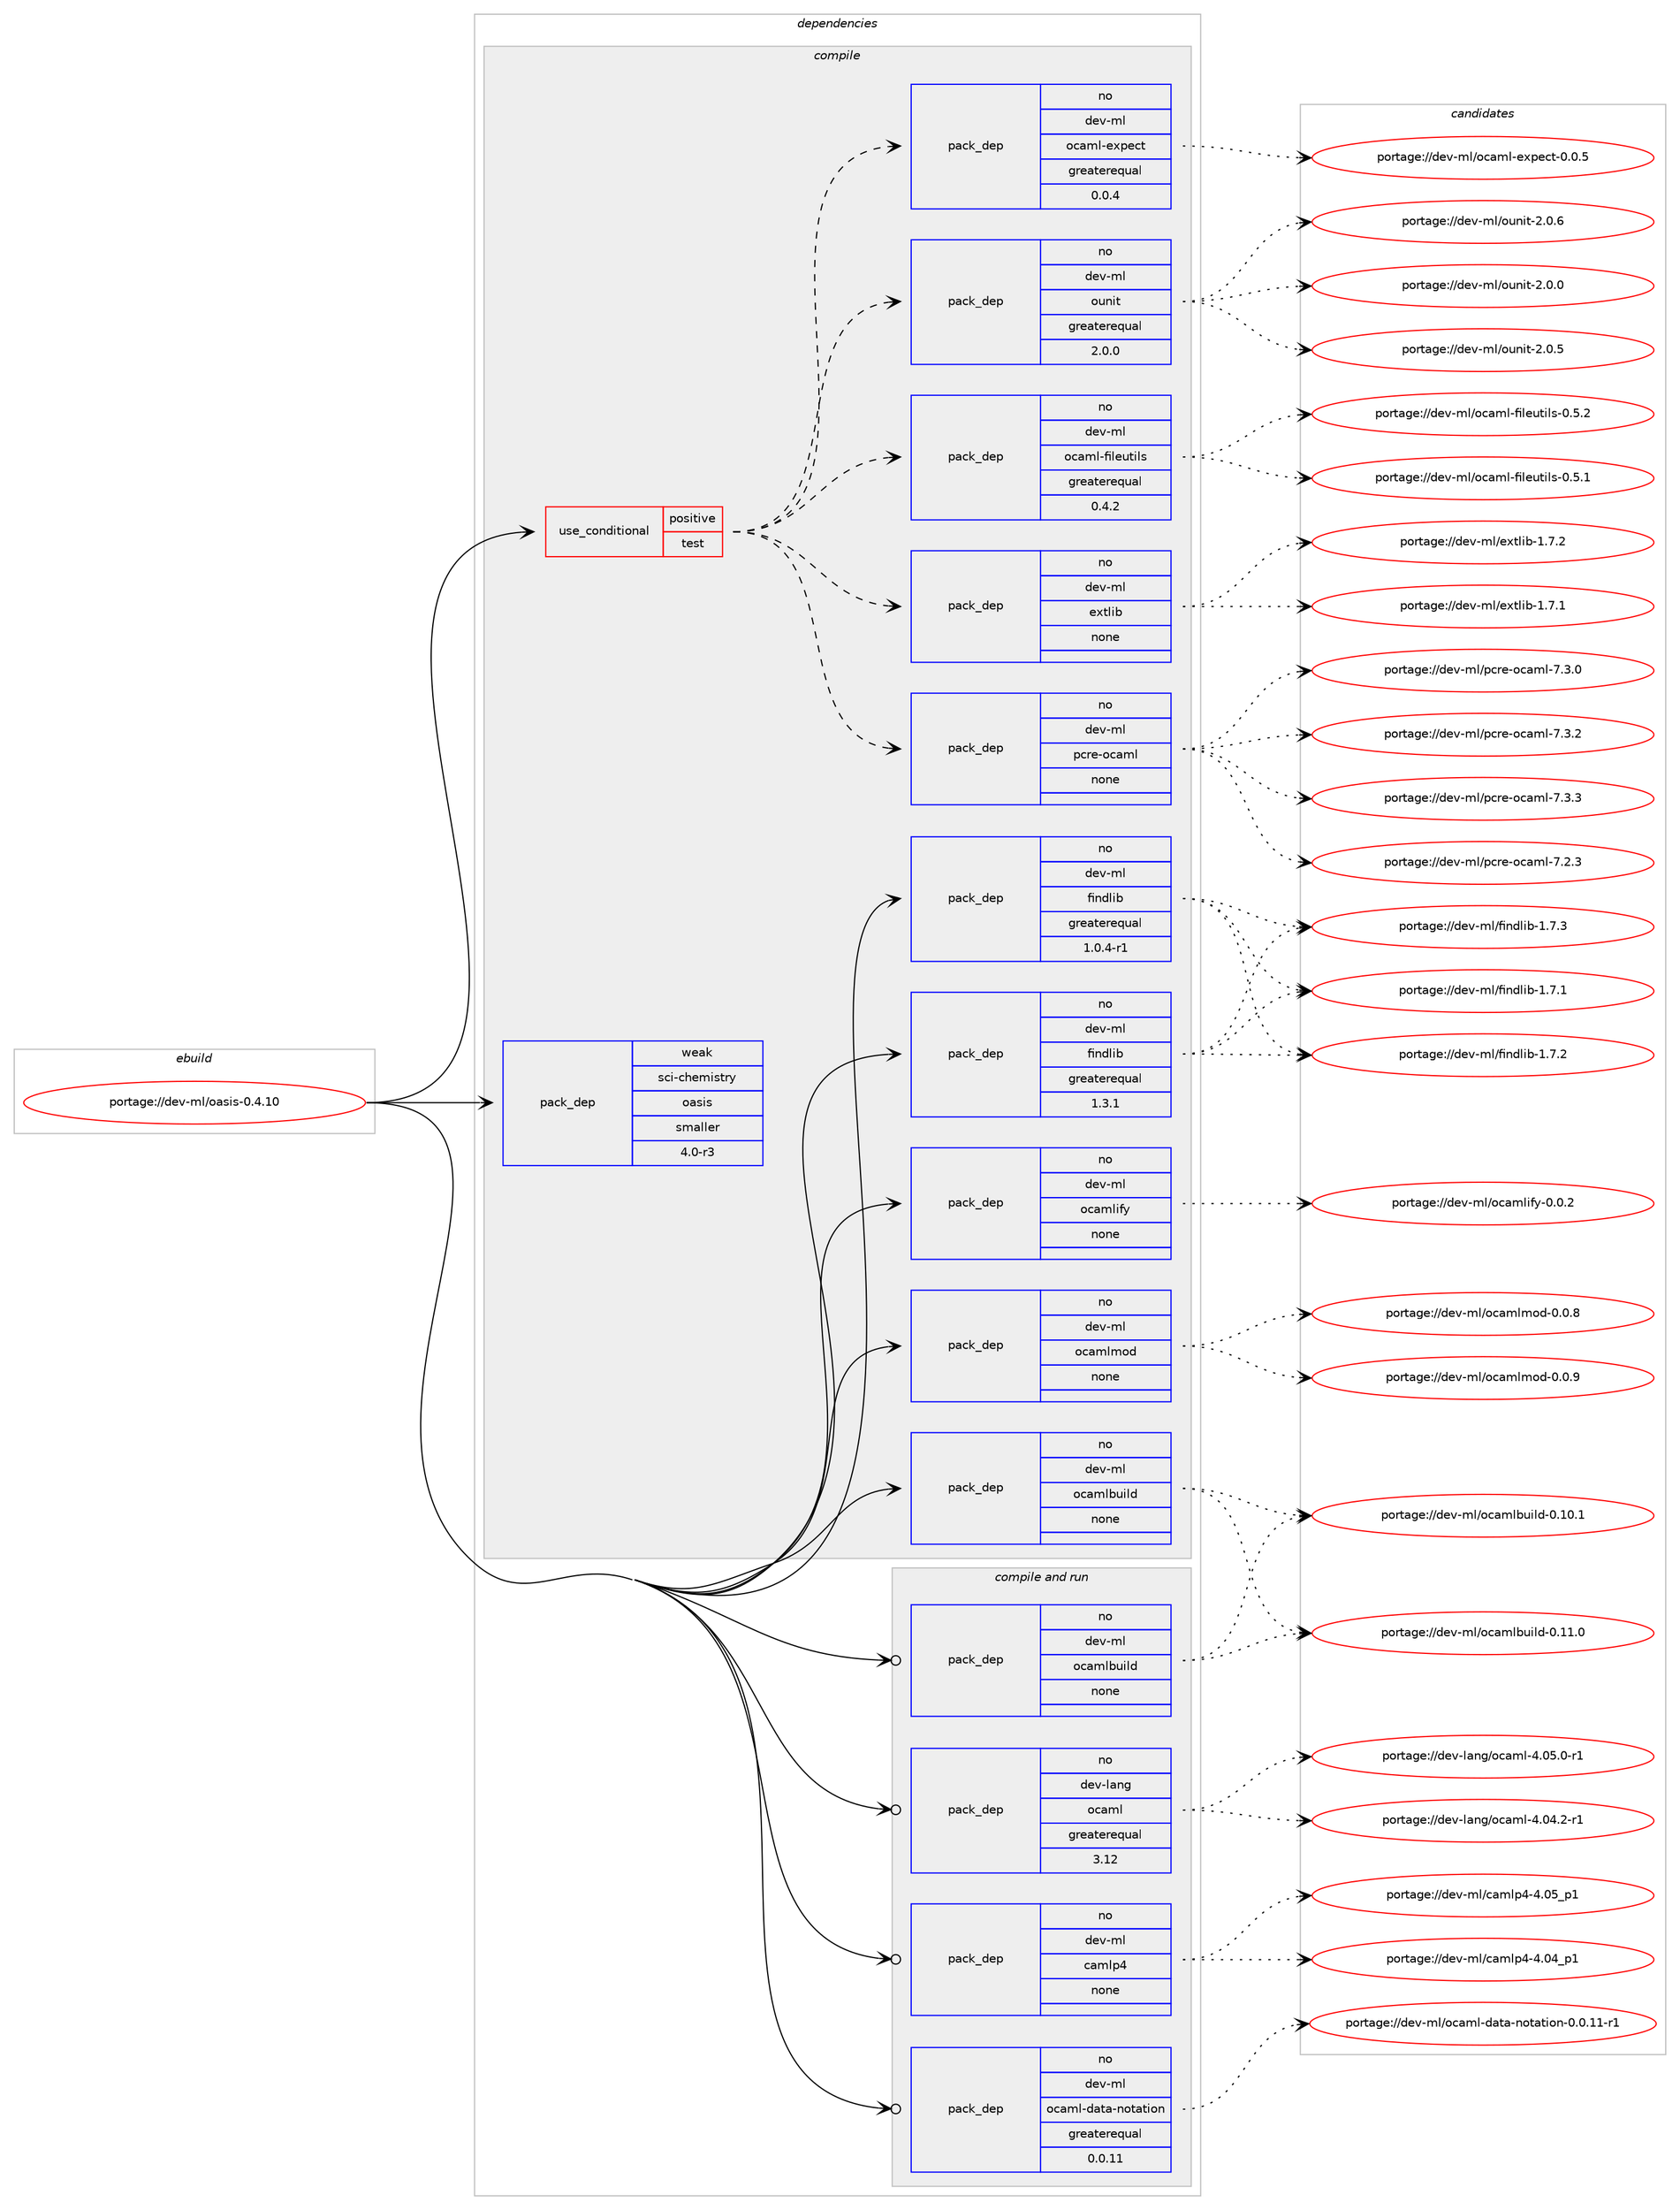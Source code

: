 digraph prolog {

# *************
# Graph options
# *************

newrank=true;
concentrate=true;
compound=true;
graph [rankdir=LR,fontname=Helvetica,fontsize=10,ranksep=1.5];#, ranksep=2.5, nodesep=0.2];
edge  [arrowhead=vee];
node  [fontname=Helvetica,fontsize=10];

# **********
# The ebuild
# **********

subgraph cluster_leftcol {
color=gray;
rank=same;
label=<<i>ebuild</i>>;
id [label="portage://dev-ml/oasis-0.4.10", color=red, width=4, href="../dev-ml/oasis-0.4.10.svg"];
}

# ****************
# The dependencies
# ****************

subgraph cluster_midcol {
color=gray;
label=<<i>dependencies</i>>;
subgraph cluster_compile {
fillcolor="#eeeeee";
style=filled;
label=<<i>compile</i>>;
subgraph cond22417 {
dependency106826 [label=<<TABLE BORDER="0" CELLBORDER="1" CELLSPACING="0" CELLPADDING="4"><TR><TD ROWSPAN="3" CELLPADDING="10">use_conditional</TD></TR><TR><TD>positive</TD></TR><TR><TD>test</TD></TR></TABLE>>, shape=none, color=red];
subgraph pack81248 {
dependency106827 [label=<<TABLE BORDER="0" CELLBORDER="1" CELLSPACING="0" CELLPADDING="4" WIDTH="220"><TR><TD ROWSPAN="6" CELLPADDING="30">pack_dep</TD></TR><TR><TD WIDTH="110">no</TD></TR><TR><TD>dev-ml</TD></TR><TR><TD>ocaml-fileutils</TD></TR><TR><TD>greaterequal</TD></TR><TR><TD>0.4.2</TD></TR></TABLE>>, shape=none, color=blue];
}
dependency106826:e -> dependency106827:w [weight=20,style="dashed",arrowhead="vee"];
subgraph pack81249 {
dependency106828 [label=<<TABLE BORDER="0" CELLBORDER="1" CELLSPACING="0" CELLPADDING="4" WIDTH="220"><TR><TD ROWSPAN="6" CELLPADDING="30">pack_dep</TD></TR><TR><TD WIDTH="110">no</TD></TR><TR><TD>dev-ml</TD></TR><TR><TD>ounit</TD></TR><TR><TD>greaterequal</TD></TR><TR><TD>2.0.0</TD></TR></TABLE>>, shape=none, color=blue];
}
dependency106826:e -> dependency106828:w [weight=20,style="dashed",arrowhead="vee"];
subgraph pack81250 {
dependency106829 [label=<<TABLE BORDER="0" CELLBORDER="1" CELLSPACING="0" CELLPADDING="4" WIDTH="220"><TR><TD ROWSPAN="6" CELLPADDING="30">pack_dep</TD></TR><TR><TD WIDTH="110">no</TD></TR><TR><TD>dev-ml</TD></TR><TR><TD>ocaml-expect</TD></TR><TR><TD>greaterequal</TD></TR><TR><TD>0.0.4</TD></TR></TABLE>>, shape=none, color=blue];
}
dependency106826:e -> dependency106829:w [weight=20,style="dashed",arrowhead="vee"];
subgraph pack81251 {
dependency106830 [label=<<TABLE BORDER="0" CELLBORDER="1" CELLSPACING="0" CELLPADDING="4" WIDTH="220"><TR><TD ROWSPAN="6" CELLPADDING="30">pack_dep</TD></TR><TR><TD WIDTH="110">no</TD></TR><TR><TD>dev-ml</TD></TR><TR><TD>pcre-ocaml</TD></TR><TR><TD>none</TD></TR><TR><TD></TD></TR></TABLE>>, shape=none, color=blue];
}
dependency106826:e -> dependency106830:w [weight=20,style="dashed",arrowhead="vee"];
subgraph pack81252 {
dependency106831 [label=<<TABLE BORDER="0" CELLBORDER="1" CELLSPACING="0" CELLPADDING="4" WIDTH="220"><TR><TD ROWSPAN="6" CELLPADDING="30">pack_dep</TD></TR><TR><TD WIDTH="110">no</TD></TR><TR><TD>dev-ml</TD></TR><TR><TD>extlib</TD></TR><TR><TD>none</TD></TR><TR><TD></TD></TR></TABLE>>, shape=none, color=blue];
}
dependency106826:e -> dependency106831:w [weight=20,style="dashed",arrowhead="vee"];
}
id:e -> dependency106826:w [weight=20,style="solid",arrowhead="vee"];
subgraph pack81253 {
dependency106832 [label=<<TABLE BORDER="0" CELLBORDER="1" CELLSPACING="0" CELLPADDING="4" WIDTH="220"><TR><TD ROWSPAN="6" CELLPADDING="30">pack_dep</TD></TR><TR><TD WIDTH="110">no</TD></TR><TR><TD>dev-ml</TD></TR><TR><TD>findlib</TD></TR><TR><TD>greaterequal</TD></TR><TR><TD>1.0.4-r1</TD></TR></TABLE>>, shape=none, color=blue];
}
id:e -> dependency106832:w [weight=20,style="solid",arrowhead="vee"];
subgraph pack81254 {
dependency106833 [label=<<TABLE BORDER="0" CELLBORDER="1" CELLSPACING="0" CELLPADDING="4" WIDTH="220"><TR><TD ROWSPAN="6" CELLPADDING="30">pack_dep</TD></TR><TR><TD WIDTH="110">no</TD></TR><TR><TD>dev-ml</TD></TR><TR><TD>findlib</TD></TR><TR><TD>greaterequal</TD></TR><TR><TD>1.3.1</TD></TR></TABLE>>, shape=none, color=blue];
}
id:e -> dependency106833:w [weight=20,style="solid",arrowhead="vee"];
subgraph pack81255 {
dependency106834 [label=<<TABLE BORDER="0" CELLBORDER="1" CELLSPACING="0" CELLPADDING="4" WIDTH="220"><TR><TD ROWSPAN="6" CELLPADDING="30">pack_dep</TD></TR><TR><TD WIDTH="110">no</TD></TR><TR><TD>dev-ml</TD></TR><TR><TD>ocamlbuild</TD></TR><TR><TD>none</TD></TR><TR><TD></TD></TR></TABLE>>, shape=none, color=blue];
}
id:e -> dependency106834:w [weight=20,style="solid",arrowhead="vee"];
subgraph pack81256 {
dependency106835 [label=<<TABLE BORDER="0" CELLBORDER="1" CELLSPACING="0" CELLPADDING="4" WIDTH="220"><TR><TD ROWSPAN="6" CELLPADDING="30">pack_dep</TD></TR><TR><TD WIDTH="110">no</TD></TR><TR><TD>dev-ml</TD></TR><TR><TD>ocamlify</TD></TR><TR><TD>none</TD></TR><TR><TD></TD></TR></TABLE>>, shape=none, color=blue];
}
id:e -> dependency106835:w [weight=20,style="solid",arrowhead="vee"];
subgraph pack81257 {
dependency106836 [label=<<TABLE BORDER="0" CELLBORDER="1" CELLSPACING="0" CELLPADDING="4" WIDTH="220"><TR><TD ROWSPAN="6" CELLPADDING="30">pack_dep</TD></TR><TR><TD WIDTH="110">no</TD></TR><TR><TD>dev-ml</TD></TR><TR><TD>ocamlmod</TD></TR><TR><TD>none</TD></TR><TR><TD></TD></TR></TABLE>>, shape=none, color=blue];
}
id:e -> dependency106836:w [weight=20,style="solid",arrowhead="vee"];
subgraph pack81258 {
dependency106837 [label=<<TABLE BORDER="0" CELLBORDER="1" CELLSPACING="0" CELLPADDING="4" WIDTH="220"><TR><TD ROWSPAN="6" CELLPADDING="30">pack_dep</TD></TR><TR><TD WIDTH="110">weak</TD></TR><TR><TD>sci-chemistry</TD></TR><TR><TD>oasis</TD></TR><TR><TD>smaller</TD></TR><TR><TD>4.0-r3</TD></TR></TABLE>>, shape=none, color=blue];
}
id:e -> dependency106837:w [weight=20,style="solid",arrowhead="vee"];
}
subgraph cluster_compileandrun {
fillcolor="#eeeeee";
style=filled;
label=<<i>compile and run</i>>;
subgraph pack81259 {
dependency106838 [label=<<TABLE BORDER="0" CELLBORDER="1" CELLSPACING="0" CELLPADDING="4" WIDTH="220"><TR><TD ROWSPAN="6" CELLPADDING="30">pack_dep</TD></TR><TR><TD WIDTH="110">no</TD></TR><TR><TD>dev-lang</TD></TR><TR><TD>ocaml</TD></TR><TR><TD>greaterequal</TD></TR><TR><TD>3.12</TD></TR></TABLE>>, shape=none, color=blue];
}
id:e -> dependency106838:w [weight=20,style="solid",arrowhead="odotvee"];
subgraph pack81260 {
dependency106839 [label=<<TABLE BORDER="0" CELLBORDER="1" CELLSPACING="0" CELLPADDING="4" WIDTH="220"><TR><TD ROWSPAN="6" CELLPADDING="30">pack_dep</TD></TR><TR><TD WIDTH="110">no</TD></TR><TR><TD>dev-ml</TD></TR><TR><TD>camlp4</TD></TR><TR><TD>none</TD></TR><TR><TD></TD></TR></TABLE>>, shape=none, color=blue];
}
id:e -> dependency106839:w [weight=20,style="solid",arrowhead="odotvee"];
subgraph pack81261 {
dependency106840 [label=<<TABLE BORDER="0" CELLBORDER="1" CELLSPACING="0" CELLPADDING="4" WIDTH="220"><TR><TD ROWSPAN="6" CELLPADDING="30">pack_dep</TD></TR><TR><TD WIDTH="110">no</TD></TR><TR><TD>dev-ml</TD></TR><TR><TD>ocaml-data-notation</TD></TR><TR><TD>greaterequal</TD></TR><TR><TD>0.0.11</TD></TR></TABLE>>, shape=none, color=blue];
}
id:e -> dependency106840:w [weight=20,style="solid",arrowhead="odotvee"];
subgraph pack81262 {
dependency106841 [label=<<TABLE BORDER="0" CELLBORDER="1" CELLSPACING="0" CELLPADDING="4" WIDTH="220"><TR><TD ROWSPAN="6" CELLPADDING="30">pack_dep</TD></TR><TR><TD WIDTH="110">no</TD></TR><TR><TD>dev-ml</TD></TR><TR><TD>ocamlbuild</TD></TR><TR><TD>none</TD></TR><TR><TD></TD></TR></TABLE>>, shape=none, color=blue];
}
id:e -> dependency106841:w [weight=20,style="solid",arrowhead="odotvee"];
}
subgraph cluster_run {
fillcolor="#eeeeee";
style=filled;
label=<<i>run</i>>;
}
}

# **************
# The candidates
# **************

subgraph cluster_choices {
rank=same;
color=gray;
label=<<i>candidates</i>>;

subgraph choice81248 {
color=black;
nodesep=1;
choiceportage1001011184510910847111999710910845102105108101117116105108115454846534649 [label="portage://dev-ml/ocaml-fileutils-0.5.1", color=red, width=4,href="../dev-ml/ocaml-fileutils-0.5.1.svg"];
choiceportage1001011184510910847111999710910845102105108101117116105108115454846534650 [label="portage://dev-ml/ocaml-fileutils-0.5.2", color=red, width=4,href="../dev-ml/ocaml-fileutils-0.5.2.svg"];
dependency106827:e -> choiceportage1001011184510910847111999710910845102105108101117116105108115454846534649:w [style=dotted,weight="100"];
dependency106827:e -> choiceportage1001011184510910847111999710910845102105108101117116105108115454846534650:w [style=dotted,weight="100"];
}
subgraph choice81249 {
color=black;
nodesep=1;
choiceportage1001011184510910847111117110105116455046484648 [label="portage://dev-ml/ounit-2.0.0", color=red, width=4,href="../dev-ml/ounit-2.0.0.svg"];
choiceportage1001011184510910847111117110105116455046484653 [label="portage://dev-ml/ounit-2.0.5", color=red, width=4,href="../dev-ml/ounit-2.0.5.svg"];
choiceportage1001011184510910847111117110105116455046484654 [label="portage://dev-ml/ounit-2.0.6", color=red, width=4,href="../dev-ml/ounit-2.0.6.svg"];
dependency106828:e -> choiceportage1001011184510910847111117110105116455046484648:w [style=dotted,weight="100"];
dependency106828:e -> choiceportage1001011184510910847111117110105116455046484653:w [style=dotted,weight="100"];
dependency106828:e -> choiceportage1001011184510910847111117110105116455046484654:w [style=dotted,weight="100"];
}
subgraph choice81250 {
color=black;
nodesep=1;
choiceportage100101118451091084711199971091084510112011210199116454846484653 [label="portage://dev-ml/ocaml-expect-0.0.5", color=red, width=4,href="../dev-ml/ocaml-expect-0.0.5.svg"];
dependency106829:e -> choiceportage100101118451091084711199971091084510112011210199116454846484653:w [style=dotted,weight="100"];
}
subgraph choice81251 {
color=black;
nodesep=1;
choiceportage100101118451091084711299114101451119997109108455546504651 [label="portage://dev-ml/pcre-ocaml-7.2.3", color=red, width=4,href="../dev-ml/pcre-ocaml-7.2.3.svg"];
choiceportage100101118451091084711299114101451119997109108455546514648 [label="portage://dev-ml/pcre-ocaml-7.3.0", color=red, width=4,href="../dev-ml/pcre-ocaml-7.3.0.svg"];
choiceportage100101118451091084711299114101451119997109108455546514650 [label="portage://dev-ml/pcre-ocaml-7.3.2", color=red, width=4,href="../dev-ml/pcre-ocaml-7.3.2.svg"];
choiceportage100101118451091084711299114101451119997109108455546514651 [label="portage://dev-ml/pcre-ocaml-7.3.3", color=red, width=4,href="../dev-ml/pcre-ocaml-7.3.3.svg"];
dependency106830:e -> choiceportage100101118451091084711299114101451119997109108455546504651:w [style=dotted,weight="100"];
dependency106830:e -> choiceportage100101118451091084711299114101451119997109108455546514648:w [style=dotted,weight="100"];
dependency106830:e -> choiceportage100101118451091084711299114101451119997109108455546514650:w [style=dotted,weight="100"];
dependency106830:e -> choiceportage100101118451091084711299114101451119997109108455546514651:w [style=dotted,weight="100"];
}
subgraph choice81252 {
color=black;
nodesep=1;
choiceportage100101118451091084710112011610810598454946554649 [label="portage://dev-ml/extlib-1.7.1", color=red, width=4,href="../dev-ml/extlib-1.7.1.svg"];
choiceportage100101118451091084710112011610810598454946554650 [label="portage://dev-ml/extlib-1.7.2", color=red, width=4,href="../dev-ml/extlib-1.7.2.svg"];
dependency106831:e -> choiceportage100101118451091084710112011610810598454946554649:w [style=dotted,weight="100"];
dependency106831:e -> choiceportage100101118451091084710112011610810598454946554650:w [style=dotted,weight="100"];
}
subgraph choice81253 {
color=black;
nodesep=1;
choiceportage100101118451091084710210511010010810598454946554649 [label="portage://dev-ml/findlib-1.7.1", color=red, width=4,href="../dev-ml/findlib-1.7.1.svg"];
choiceportage100101118451091084710210511010010810598454946554650 [label="portage://dev-ml/findlib-1.7.2", color=red, width=4,href="../dev-ml/findlib-1.7.2.svg"];
choiceportage100101118451091084710210511010010810598454946554651 [label="portage://dev-ml/findlib-1.7.3", color=red, width=4,href="../dev-ml/findlib-1.7.3.svg"];
dependency106832:e -> choiceportage100101118451091084710210511010010810598454946554649:w [style=dotted,weight="100"];
dependency106832:e -> choiceportage100101118451091084710210511010010810598454946554650:w [style=dotted,weight="100"];
dependency106832:e -> choiceportage100101118451091084710210511010010810598454946554651:w [style=dotted,weight="100"];
}
subgraph choice81254 {
color=black;
nodesep=1;
choiceportage100101118451091084710210511010010810598454946554649 [label="portage://dev-ml/findlib-1.7.1", color=red, width=4,href="../dev-ml/findlib-1.7.1.svg"];
choiceportage100101118451091084710210511010010810598454946554650 [label="portage://dev-ml/findlib-1.7.2", color=red, width=4,href="../dev-ml/findlib-1.7.2.svg"];
choiceportage100101118451091084710210511010010810598454946554651 [label="portage://dev-ml/findlib-1.7.3", color=red, width=4,href="../dev-ml/findlib-1.7.3.svg"];
dependency106833:e -> choiceportage100101118451091084710210511010010810598454946554649:w [style=dotted,weight="100"];
dependency106833:e -> choiceportage100101118451091084710210511010010810598454946554650:w [style=dotted,weight="100"];
dependency106833:e -> choiceportage100101118451091084710210511010010810598454946554651:w [style=dotted,weight="100"];
}
subgraph choice81255 {
color=black;
nodesep=1;
choiceportage100101118451091084711199971091089811710510810045484649484649 [label="portage://dev-ml/ocamlbuild-0.10.1", color=red, width=4,href="../dev-ml/ocamlbuild-0.10.1.svg"];
choiceportage100101118451091084711199971091089811710510810045484649494648 [label="portage://dev-ml/ocamlbuild-0.11.0", color=red, width=4,href="../dev-ml/ocamlbuild-0.11.0.svg"];
dependency106834:e -> choiceportage100101118451091084711199971091089811710510810045484649484649:w [style=dotted,weight="100"];
dependency106834:e -> choiceportage100101118451091084711199971091089811710510810045484649494648:w [style=dotted,weight="100"];
}
subgraph choice81256 {
color=black;
nodesep=1;
choiceportage10010111845109108471119997109108105102121454846484650 [label="portage://dev-ml/ocamlify-0.0.2", color=red, width=4,href="../dev-ml/ocamlify-0.0.2.svg"];
dependency106835:e -> choiceportage10010111845109108471119997109108105102121454846484650:w [style=dotted,weight="100"];
}
subgraph choice81257 {
color=black;
nodesep=1;
choiceportage10010111845109108471119997109108109111100454846484656 [label="portage://dev-ml/ocamlmod-0.0.8", color=red, width=4,href="../dev-ml/ocamlmod-0.0.8.svg"];
choiceportage10010111845109108471119997109108109111100454846484657 [label="portage://dev-ml/ocamlmod-0.0.9", color=red, width=4,href="../dev-ml/ocamlmod-0.0.9.svg"];
dependency106836:e -> choiceportage10010111845109108471119997109108109111100454846484656:w [style=dotted,weight="100"];
dependency106836:e -> choiceportage10010111845109108471119997109108109111100454846484657:w [style=dotted,weight="100"];
}
subgraph choice81258 {
color=black;
nodesep=1;
}
subgraph choice81259 {
color=black;
nodesep=1;
choiceportage1001011184510897110103471119997109108455246485246504511449 [label="portage://dev-lang/ocaml-4.04.2-r1", color=red, width=4,href="../dev-lang/ocaml-4.04.2-r1.svg"];
choiceportage1001011184510897110103471119997109108455246485346484511449 [label="portage://dev-lang/ocaml-4.05.0-r1", color=red, width=4,href="../dev-lang/ocaml-4.05.0-r1.svg"];
dependency106838:e -> choiceportage1001011184510897110103471119997109108455246485246504511449:w [style=dotted,weight="100"];
dependency106838:e -> choiceportage1001011184510897110103471119997109108455246485346484511449:w [style=dotted,weight="100"];
}
subgraph choice81260 {
color=black;
nodesep=1;
choiceportage100101118451091084799971091081125245524648529511249 [label="portage://dev-ml/camlp4-4.04_p1", color=red, width=4,href="../dev-ml/camlp4-4.04_p1.svg"];
choiceportage100101118451091084799971091081125245524648539511249 [label="portage://dev-ml/camlp4-4.05_p1", color=red, width=4,href="../dev-ml/camlp4-4.05_p1.svg"];
dependency106839:e -> choiceportage100101118451091084799971091081125245524648529511249:w [style=dotted,weight="100"];
dependency106839:e -> choiceportage100101118451091084799971091081125245524648539511249:w [style=dotted,weight="100"];
}
subgraph choice81261 {
color=black;
nodesep=1;
choiceportage100101118451091084711199971091084510097116974511011111697116105111110454846484649494511449 [label="portage://dev-ml/ocaml-data-notation-0.0.11-r1", color=red, width=4,href="../dev-ml/ocaml-data-notation-0.0.11-r1.svg"];
dependency106840:e -> choiceportage100101118451091084711199971091084510097116974511011111697116105111110454846484649494511449:w [style=dotted,weight="100"];
}
subgraph choice81262 {
color=black;
nodesep=1;
choiceportage100101118451091084711199971091089811710510810045484649484649 [label="portage://dev-ml/ocamlbuild-0.10.1", color=red, width=4,href="../dev-ml/ocamlbuild-0.10.1.svg"];
choiceportage100101118451091084711199971091089811710510810045484649494648 [label="portage://dev-ml/ocamlbuild-0.11.0", color=red, width=4,href="../dev-ml/ocamlbuild-0.11.0.svg"];
dependency106841:e -> choiceportage100101118451091084711199971091089811710510810045484649484649:w [style=dotted,weight="100"];
dependency106841:e -> choiceportage100101118451091084711199971091089811710510810045484649494648:w [style=dotted,weight="100"];
}
}

}
